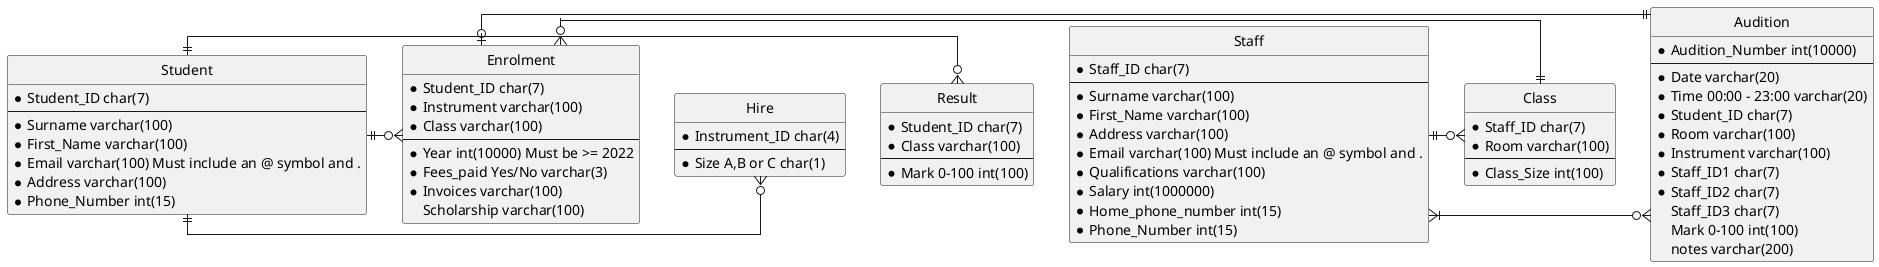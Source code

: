 @startuml julienned-erd

skinparam Style StrictUML
skinparam LineType ortho
skinparam monochrome true

class Student {
    * Student_ID char(7)
--
    * Surname varchar(100)
    * First_Name varchar(100)
    * Email varchar(100) Must include an @ symbol and .
    * Address varchar(100)
    * Phone_Number int(15)
}

class Staff {
    * Staff_ID char(7)
--
    * Surname varchar(100)
    * First_Name varchar(100)
    * Address varchar(100)
    * Email varchar(100) Must include an @ symbol and .
    * Qualifications varchar(100)
    * Salary int(1000000)
    * Home_phone_number int(15)
    * Phone_Number int(15)
}

class Hire {
    * Instrument_ID char(4)
--
    * Size A,B or C char(1)
}

class Audition {
    * Audition_Number int(10000)
--
    * Date varchar(20) 
    * Time 00:00 - 23:00 varchar(20)
    * Student_ID char(7)
    * Room varchar(100)
    * Instrument varchar(100)
    * Staff_ID1 char(7)
    * Staff_ID2 char(7)
      Staff_ID3 char(7)
      Mark 0-100 int(100)
      notes varchar(200)
}

class Class {
    * Staff_ID char(7)
    * Room varchar(100)
--
    * Class_Size int(100)
}

class Enrolment {
    * Student_ID char(7)
    * Instrument varchar(100)
    * Class varchar(100)
--
    * Year int(10000) Must be >= 2022
    * Fees_paid Yes/No varchar(3)
    * Invoices varchar(100)
    Scholarship varchar(100)
}

class Result {
    * Student_ID char(7)
    * Class varchar(100)
--
    * Mark 0-100 int(100)
}

Student ||-o{ Result
Student ||-o{ Hire
Student ||-o{ Enrolment
Enrolment |o-|| Audition
Enrolment }o-|| Class
Staff ||-o{ Class
Staff }|-o{ Audition

@enduml
